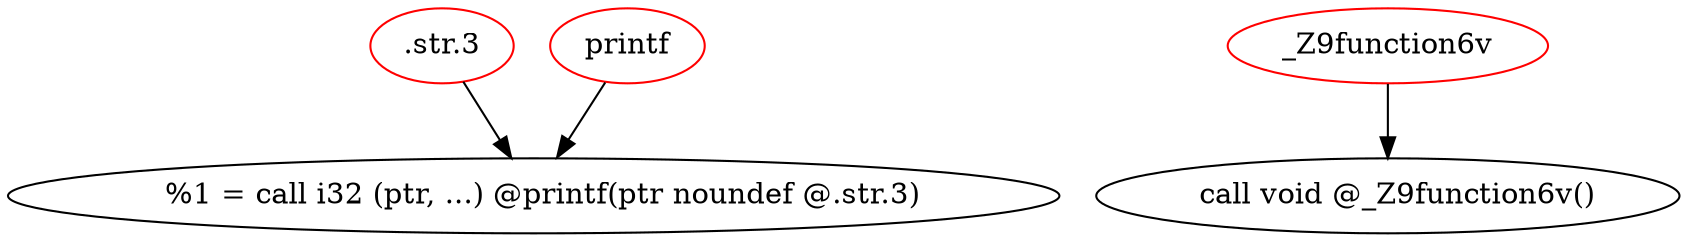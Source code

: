 digraph _Z9function3v {

".str.3" -> "  %1 = call i32 (ptr, ...) @printf(ptr noundef @.str.3)";
".str.3" [ color = red ]
"printf" -> "  %1 = call i32 (ptr, ...) @printf(ptr noundef @.str.3)";
"printf" [ color = red ]
"_Z9function6v" -> "  call void @_Z9function6v()";
"_Z9function6v" [ color = red ]

}
